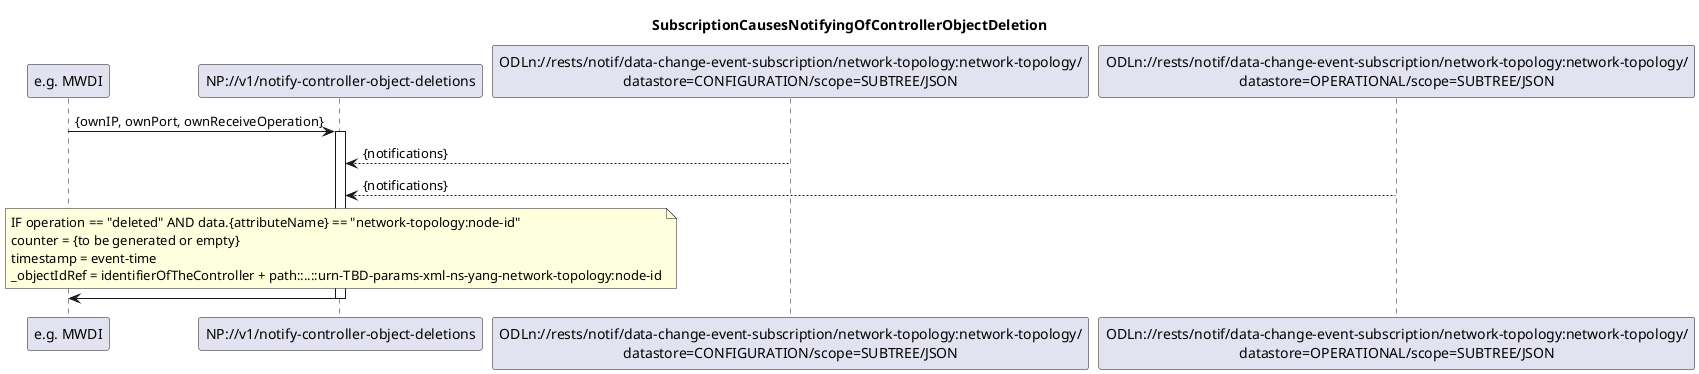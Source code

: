 @startuml is013_NotifyingOfControllerObjectDeletion
skinparam responseMessageBelowArrow true

title SubscriptionCausesNotifyingOfControllerObjectDeletion

participant "e.g. MWDI" as Subscriber
participant "NP://v1/notify-controller-object-deletions" as NP_notifyDeletedObjects
participant "ODLn://rests/notif/data-change-event-subscription/network-topology:network-topology/\ndatastore=CONFIGURATION/scope=SUBTREE/JSON" as Configuration
participant "ODLn://rests/notif/data-change-event-subscription/network-topology:network-topology/\ndatastore=OPERATIONAL/scope=SUBTREE/JSON" as Operational

Subscriber -> NP_notifyDeletedObjects: {ownIP, ownPort, ownReceiveOperation}
activate NP_notifyDeletedObjects

Configuration --> NP_notifyDeletedObjects: {notifications}
Operational --> NP_notifyDeletedObjects: {notifications}

note over NP_notifyDeletedObjects
IF operation == "deleted" AND data.{attributeName} == "network-topology:node-id"
counter = {to be generated or empty}
timestamp = event-time
_objectIdRef = identifierOfTheController + path::..::urn-TBD-params-xml-ns-yang-network-topology:node-id
end note

Subscriber <- NP_notifyDeletedObjects

deactivate NP_notifyDeletedObjects

@enduml
